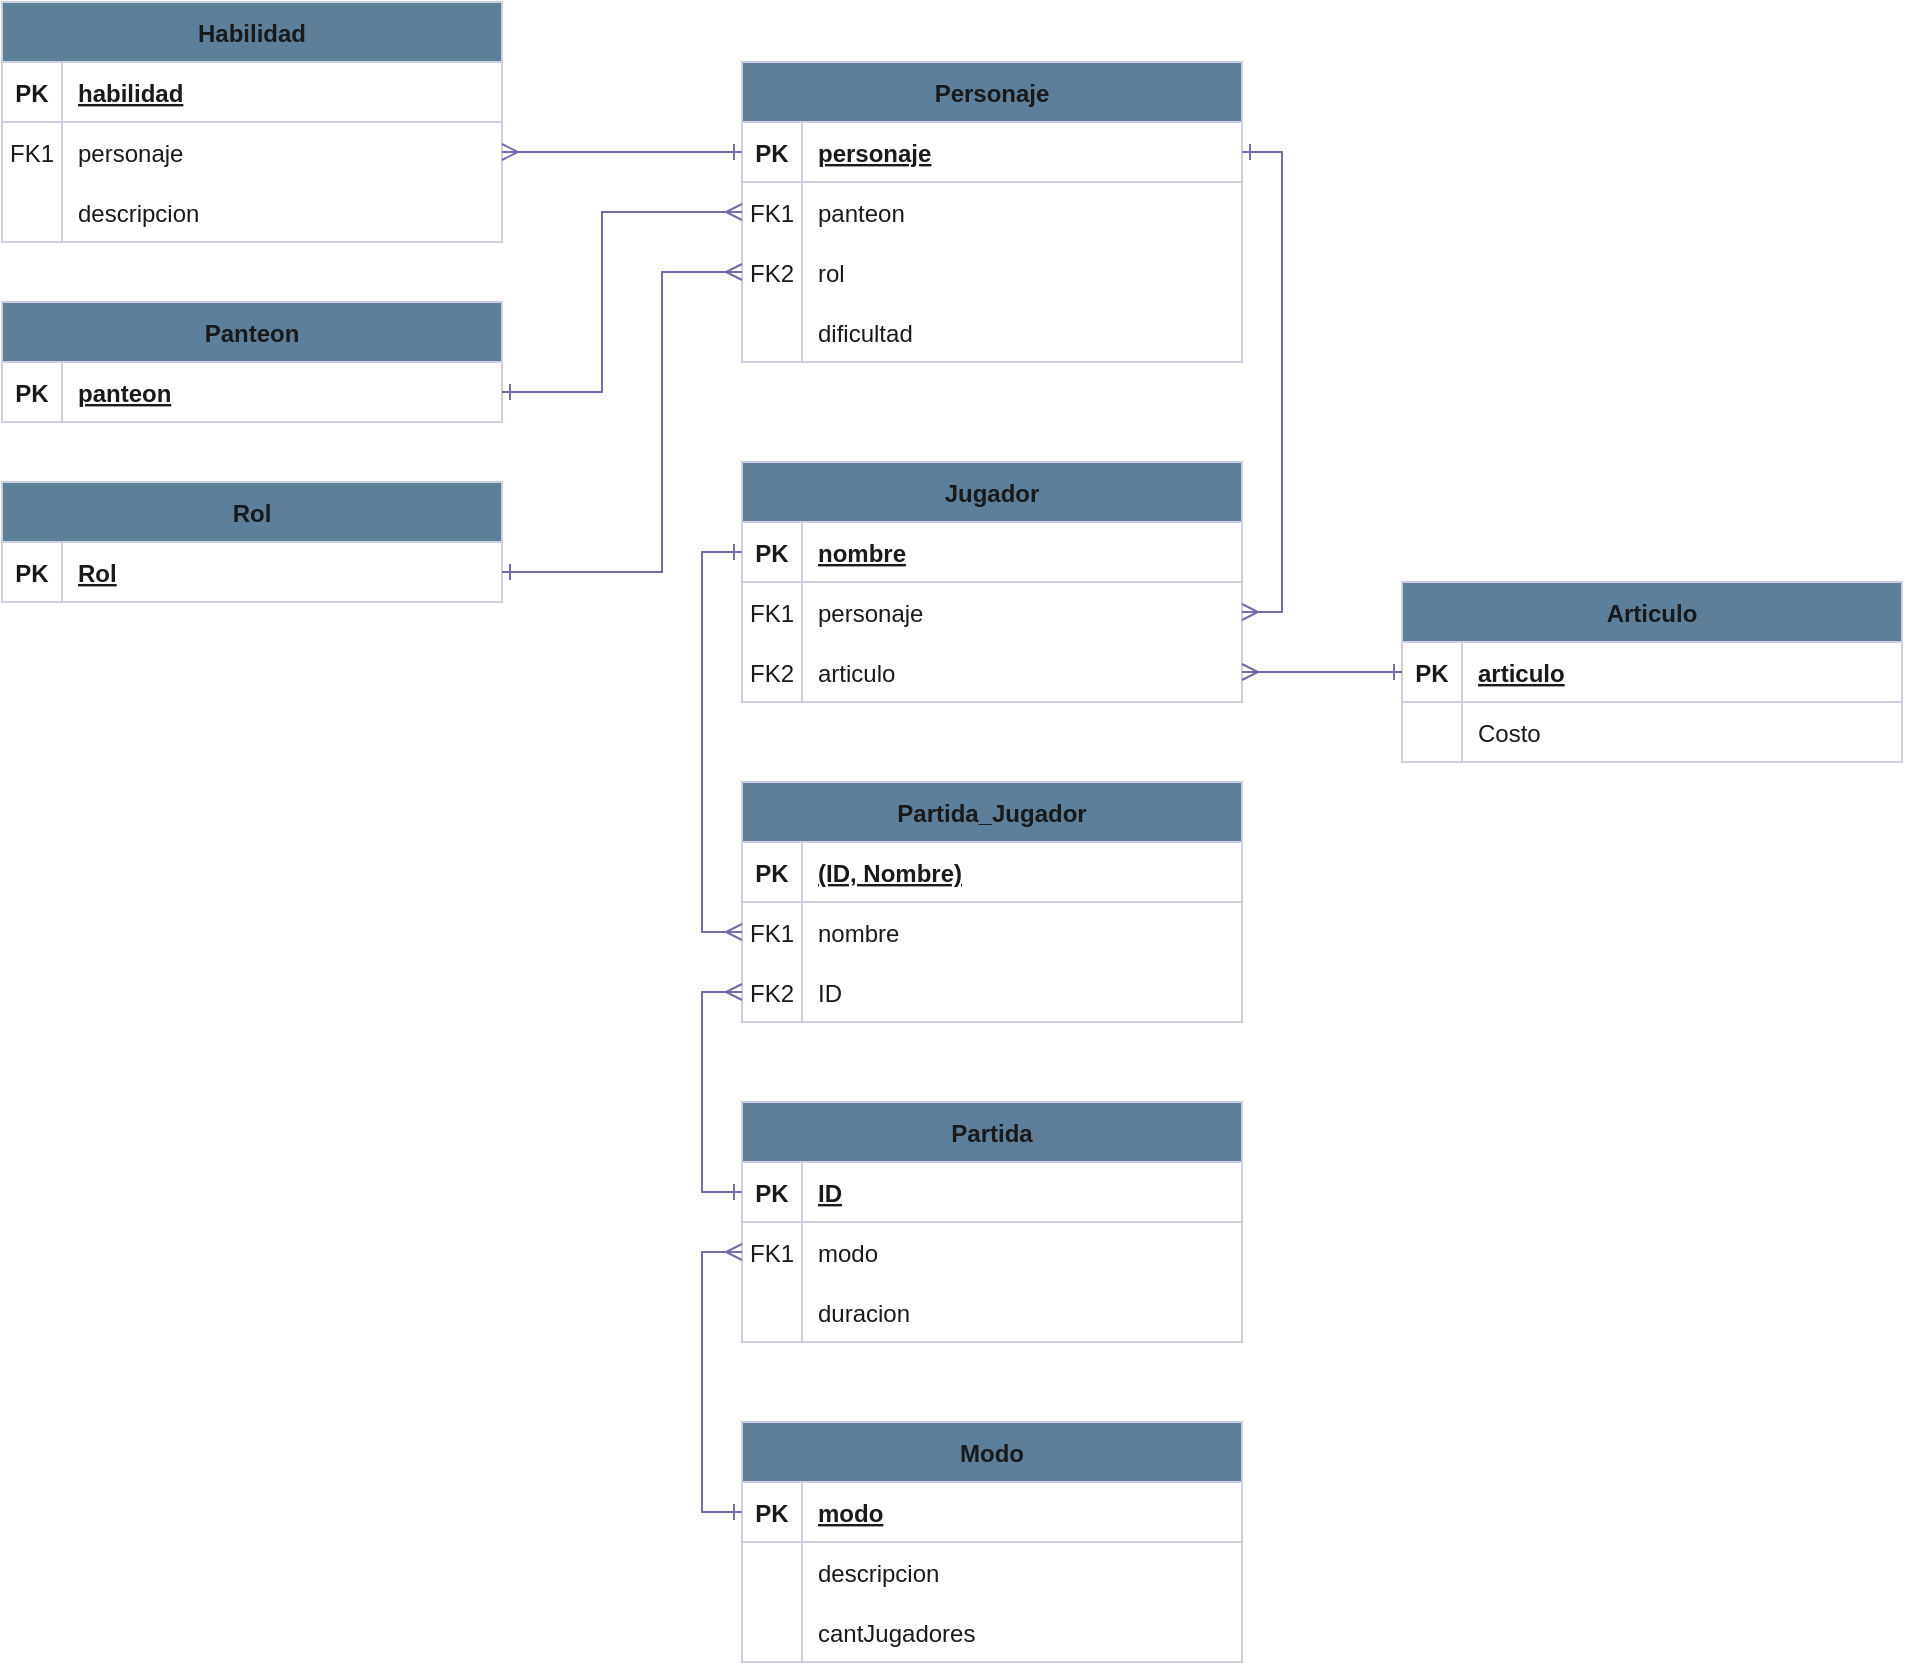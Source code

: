 <mxfile version="22.0.2" type="google">
  <diagram id="R2lEEEUBdFMjLlhIrx00" name="Page-1">
    <mxGraphModel grid="1" page="0" gridSize="10" guides="1" tooltips="1" connect="1" arrows="1" fold="1" pageScale="1" pageWidth="850" pageHeight="1100" math="0" shadow="0" extFonts="Permanent Marker^https://fonts.googleapis.com/css?family=Permanent+Marker">
      <root>
        <mxCell id="0" />
        <mxCell id="1" parent="0" />
        <mxCell id="nKN4ZVW61jlJvXk-M79a-65" value="Jugador" style="shape=table;startSize=30;container=1;collapsible=1;childLayout=tableLayout;fixedRows=1;rowLines=0;fontStyle=1;align=center;resizeLast=1;labelBackgroundColor=none;fillColor=#5D7F99;strokeColor=#D0CEE2;fontColor=#1A1A1A;" vertex="1" parent="1">
          <mxGeometry x="390" width="250" height="120" as="geometry" />
        </mxCell>
        <mxCell id="nKN4ZVW61jlJvXk-M79a-66" value="" style="shape=partialRectangle;collapsible=0;dropTarget=0;pointerEvents=0;fillColor=none;points=[[0,0.5],[1,0.5]];portConstraint=eastwest;top=0;left=0;right=0;bottom=1;labelBackgroundColor=none;strokeColor=#D0CEE2;fontColor=#1A1A1A;" vertex="1" parent="nKN4ZVW61jlJvXk-M79a-65">
          <mxGeometry y="30" width="250" height="30" as="geometry" />
        </mxCell>
        <mxCell id="nKN4ZVW61jlJvXk-M79a-67" value="PK" style="shape=partialRectangle;overflow=hidden;connectable=0;fillColor=none;top=0;left=0;bottom=0;right=0;fontStyle=1;labelBackgroundColor=none;strokeColor=#D0CEE2;fontColor=#1A1A1A;" vertex="1" parent="nKN4ZVW61jlJvXk-M79a-66">
          <mxGeometry width="30" height="30" as="geometry">
            <mxRectangle width="30" height="30" as="alternateBounds" />
          </mxGeometry>
        </mxCell>
        <mxCell id="nKN4ZVW61jlJvXk-M79a-68" value="nombre" style="shape=partialRectangle;overflow=hidden;connectable=0;fillColor=none;top=0;left=0;bottom=0;right=0;align=left;spacingLeft=6;fontStyle=5;labelBackgroundColor=none;strokeColor=#D0CEE2;fontColor=#1A1A1A;" vertex="1" parent="nKN4ZVW61jlJvXk-M79a-66">
          <mxGeometry x="30" width="220" height="30" as="geometry">
            <mxRectangle width="220" height="30" as="alternateBounds" />
          </mxGeometry>
        </mxCell>
        <mxCell id="nKN4ZVW61jlJvXk-M79a-69" value="" style="shape=partialRectangle;collapsible=0;dropTarget=0;pointerEvents=0;fillColor=none;points=[[0,0.5],[1,0.5]];portConstraint=eastwest;top=0;left=0;right=0;bottom=0;labelBackgroundColor=none;strokeColor=#D0CEE2;fontColor=#1A1A1A;" vertex="1" parent="nKN4ZVW61jlJvXk-M79a-65">
          <mxGeometry y="60" width="250" height="30" as="geometry" />
        </mxCell>
        <mxCell id="nKN4ZVW61jlJvXk-M79a-70" value="FK1" style="shape=partialRectangle;overflow=hidden;connectable=0;fillColor=none;top=0;left=0;bottom=0;right=0;labelBackgroundColor=none;strokeColor=#D0CEE2;fontColor=#1A1A1A;" vertex="1" parent="nKN4ZVW61jlJvXk-M79a-69">
          <mxGeometry width="30" height="30" as="geometry">
            <mxRectangle width="30" height="30" as="alternateBounds" />
          </mxGeometry>
        </mxCell>
        <mxCell id="nKN4ZVW61jlJvXk-M79a-71" value="personaje" style="shape=partialRectangle;overflow=hidden;connectable=0;fillColor=none;top=0;left=0;bottom=0;right=0;align=left;spacingLeft=6;labelBackgroundColor=none;strokeColor=#D0CEE2;fontColor=#1A1A1A;" vertex="1" parent="nKN4ZVW61jlJvXk-M79a-69">
          <mxGeometry x="30" width="220" height="30" as="geometry">
            <mxRectangle width="220" height="30" as="alternateBounds" />
          </mxGeometry>
        </mxCell>
        <mxCell id="nKN4ZVW61jlJvXk-M79a-72" value="" style="shape=partialRectangle;collapsible=0;dropTarget=0;pointerEvents=0;fillColor=none;points=[[0,0.5],[1,0.5]];portConstraint=eastwest;top=0;left=0;right=0;bottom=0;labelBackgroundColor=none;strokeColor=#D0CEE2;fontColor=#1A1A1A;" vertex="1" parent="nKN4ZVW61jlJvXk-M79a-65">
          <mxGeometry y="90" width="250" height="30" as="geometry" />
        </mxCell>
        <mxCell id="nKN4ZVW61jlJvXk-M79a-73" value="FK2" style="shape=partialRectangle;overflow=hidden;connectable=0;fillColor=none;top=0;left=0;bottom=0;right=0;labelBackgroundColor=none;strokeColor=#D0CEE2;fontColor=#1A1A1A;" vertex="1" parent="nKN4ZVW61jlJvXk-M79a-72">
          <mxGeometry width="30" height="30" as="geometry">
            <mxRectangle width="30" height="30" as="alternateBounds" />
          </mxGeometry>
        </mxCell>
        <mxCell id="nKN4ZVW61jlJvXk-M79a-74" value="articulo" style="shape=partialRectangle;overflow=hidden;connectable=0;fillColor=none;top=0;left=0;bottom=0;right=0;align=left;spacingLeft=6;labelBackgroundColor=none;strokeColor=#D0CEE2;fontColor=#1A1A1A;" vertex="1" parent="nKN4ZVW61jlJvXk-M79a-72">
          <mxGeometry x="30" width="220" height="30" as="geometry">
            <mxRectangle width="220" height="30" as="alternateBounds" />
          </mxGeometry>
        </mxCell>
        <mxCell id="nKN4ZVW61jlJvXk-M79a-75" value="Modo" style="shape=table;startSize=30;container=1;collapsible=1;childLayout=tableLayout;fixedRows=1;rowLines=0;fontStyle=1;align=center;resizeLast=1;labelBackgroundColor=none;fillColor=#5D7F99;strokeColor=#D0CEE2;fontColor=#1A1A1A;" vertex="1" parent="1">
          <mxGeometry x="390" y="480" width="250" height="120" as="geometry" />
        </mxCell>
        <mxCell id="nKN4ZVW61jlJvXk-M79a-76" value="" style="shape=partialRectangle;collapsible=0;dropTarget=0;pointerEvents=0;fillColor=none;points=[[0,0.5],[1,0.5]];portConstraint=eastwest;top=0;left=0;right=0;bottom=1;labelBackgroundColor=none;strokeColor=#D0CEE2;fontColor=#1A1A1A;" vertex="1" parent="nKN4ZVW61jlJvXk-M79a-75">
          <mxGeometry y="30" width="250" height="30" as="geometry" />
        </mxCell>
        <mxCell id="nKN4ZVW61jlJvXk-M79a-77" value="PK" style="shape=partialRectangle;overflow=hidden;connectable=0;fillColor=none;top=0;left=0;bottom=0;right=0;fontStyle=1;labelBackgroundColor=none;strokeColor=#D0CEE2;fontColor=#1A1A1A;" vertex="1" parent="nKN4ZVW61jlJvXk-M79a-76">
          <mxGeometry width="30" height="30" as="geometry">
            <mxRectangle width="30" height="30" as="alternateBounds" />
          </mxGeometry>
        </mxCell>
        <mxCell id="nKN4ZVW61jlJvXk-M79a-78" value="modo" style="shape=partialRectangle;overflow=hidden;connectable=0;fillColor=none;top=0;left=0;bottom=0;right=0;align=left;spacingLeft=6;fontStyle=5;labelBackgroundColor=none;strokeColor=#D0CEE2;fontColor=#1A1A1A;" vertex="1" parent="nKN4ZVW61jlJvXk-M79a-76">
          <mxGeometry x="30" width="220" height="30" as="geometry">
            <mxRectangle width="220" height="30" as="alternateBounds" />
          </mxGeometry>
        </mxCell>
        <mxCell id="nKN4ZVW61jlJvXk-M79a-79" value="" style="shape=partialRectangle;collapsible=0;dropTarget=0;pointerEvents=0;fillColor=none;points=[[0,0.5],[1,0.5]];portConstraint=eastwest;top=0;left=0;right=0;bottom=0;labelBackgroundColor=none;strokeColor=#D0CEE2;fontColor=#1A1A1A;" vertex="1" parent="nKN4ZVW61jlJvXk-M79a-75">
          <mxGeometry y="60" width="250" height="30" as="geometry" />
        </mxCell>
        <mxCell id="nKN4ZVW61jlJvXk-M79a-80" value="" style="shape=partialRectangle;overflow=hidden;connectable=0;fillColor=none;top=0;left=0;bottom=0;right=0;labelBackgroundColor=none;strokeColor=#D0CEE2;fontColor=#1A1A1A;" vertex="1" parent="nKN4ZVW61jlJvXk-M79a-79">
          <mxGeometry width="30" height="30" as="geometry">
            <mxRectangle width="30" height="30" as="alternateBounds" />
          </mxGeometry>
        </mxCell>
        <mxCell id="nKN4ZVW61jlJvXk-M79a-81" value="descripcion" style="shape=partialRectangle;overflow=hidden;connectable=0;fillColor=none;top=0;left=0;bottom=0;right=0;align=left;spacingLeft=6;labelBackgroundColor=none;strokeColor=#D0CEE2;fontColor=#1A1A1A;" vertex="1" parent="nKN4ZVW61jlJvXk-M79a-79">
          <mxGeometry x="30" width="220" height="30" as="geometry">
            <mxRectangle width="220" height="30" as="alternateBounds" />
          </mxGeometry>
        </mxCell>
        <mxCell id="nKN4ZVW61jlJvXk-M79a-82" value="" style="shape=partialRectangle;collapsible=0;dropTarget=0;pointerEvents=0;fillColor=none;points=[[0,0.5],[1,0.5]];portConstraint=eastwest;top=0;left=0;right=0;bottom=0;labelBackgroundColor=none;strokeColor=#D0CEE2;fontColor=#1A1A1A;" vertex="1" parent="nKN4ZVW61jlJvXk-M79a-75">
          <mxGeometry y="90" width="250" height="30" as="geometry" />
        </mxCell>
        <mxCell id="nKN4ZVW61jlJvXk-M79a-83" value="" style="shape=partialRectangle;overflow=hidden;connectable=0;fillColor=none;top=0;left=0;bottom=0;right=0;labelBackgroundColor=none;strokeColor=#D0CEE2;fontColor=#1A1A1A;" vertex="1" parent="nKN4ZVW61jlJvXk-M79a-82">
          <mxGeometry width="30" height="30" as="geometry">
            <mxRectangle width="30" height="30" as="alternateBounds" />
          </mxGeometry>
        </mxCell>
        <mxCell id="nKN4ZVW61jlJvXk-M79a-84" value="cantJugadores" style="shape=partialRectangle;overflow=hidden;connectable=0;fillColor=none;top=0;left=0;bottom=0;right=0;align=left;spacingLeft=6;labelBackgroundColor=none;strokeColor=#D0CEE2;fontColor=#1A1A1A;" vertex="1" parent="nKN4ZVW61jlJvXk-M79a-82">
          <mxGeometry x="30" width="220" height="30" as="geometry">
            <mxRectangle width="220" height="30" as="alternateBounds" />
          </mxGeometry>
        </mxCell>
        <mxCell id="nKN4ZVW61jlJvXk-M79a-85" value="Partida" style="shape=table;startSize=30;container=1;collapsible=1;childLayout=tableLayout;fixedRows=1;rowLines=0;fontStyle=1;align=center;resizeLast=1;labelBackgroundColor=none;fillColor=#5D7F99;strokeColor=#D0CEE2;fontColor=#1A1A1A;" vertex="1" parent="1">
          <mxGeometry x="390" y="320" width="250" height="120" as="geometry" />
        </mxCell>
        <mxCell id="nKN4ZVW61jlJvXk-M79a-86" value="" style="shape=partialRectangle;collapsible=0;dropTarget=0;pointerEvents=0;fillColor=none;points=[[0,0.5],[1,0.5]];portConstraint=eastwest;top=0;left=0;right=0;bottom=1;labelBackgroundColor=none;strokeColor=#D0CEE2;fontColor=#1A1A1A;" vertex="1" parent="nKN4ZVW61jlJvXk-M79a-85">
          <mxGeometry y="30" width="250" height="30" as="geometry" />
        </mxCell>
        <mxCell id="nKN4ZVW61jlJvXk-M79a-87" value="PK" style="shape=partialRectangle;overflow=hidden;connectable=0;fillColor=none;top=0;left=0;bottom=0;right=0;fontStyle=1;labelBackgroundColor=none;strokeColor=#D0CEE2;fontColor=#1A1A1A;" vertex="1" parent="nKN4ZVW61jlJvXk-M79a-86">
          <mxGeometry width="30" height="30" as="geometry">
            <mxRectangle width="30" height="30" as="alternateBounds" />
          </mxGeometry>
        </mxCell>
        <mxCell id="nKN4ZVW61jlJvXk-M79a-88" value="ID" style="shape=partialRectangle;overflow=hidden;connectable=0;fillColor=none;top=0;left=0;bottom=0;right=0;align=left;spacingLeft=6;fontStyle=5;labelBackgroundColor=none;strokeColor=#D0CEE2;fontColor=#1A1A1A;" vertex="1" parent="nKN4ZVW61jlJvXk-M79a-86">
          <mxGeometry x="30" width="220" height="30" as="geometry">
            <mxRectangle width="220" height="30" as="alternateBounds" />
          </mxGeometry>
        </mxCell>
        <mxCell id="nKN4ZVW61jlJvXk-M79a-89" value="" style="shape=partialRectangle;collapsible=0;dropTarget=0;pointerEvents=0;fillColor=none;points=[[0,0.5],[1,0.5]];portConstraint=eastwest;top=0;left=0;right=0;bottom=0;labelBackgroundColor=none;strokeColor=#D0CEE2;fontColor=#1A1A1A;" vertex="1" parent="nKN4ZVW61jlJvXk-M79a-85">
          <mxGeometry y="60" width="250" height="30" as="geometry" />
        </mxCell>
        <mxCell id="nKN4ZVW61jlJvXk-M79a-90" value="FK1" style="shape=partialRectangle;overflow=hidden;connectable=0;fillColor=none;top=0;left=0;bottom=0;right=0;labelBackgroundColor=none;strokeColor=#D0CEE2;fontColor=#1A1A1A;" vertex="1" parent="nKN4ZVW61jlJvXk-M79a-89">
          <mxGeometry width="30" height="30" as="geometry">
            <mxRectangle width="30" height="30" as="alternateBounds" />
          </mxGeometry>
        </mxCell>
        <mxCell id="nKN4ZVW61jlJvXk-M79a-91" value="modo" style="shape=partialRectangle;overflow=hidden;connectable=0;fillColor=none;top=0;left=0;bottom=0;right=0;align=left;spacingLeft=6;labelBackgroundColor=none;strokeColor=#D0CEE2;fontColor=#1A1A1A;" vertex="1" parent="nKN4ZVW61jlJvXk-M79a-89">
          <mxGeometry x="30" width="220" height="30" as="geometry">
            <mxRectangle width="220" height="30" as="alternateBounds" />
          </mxGeometry>
        </mxCell>
        <mxCell id="nKN4ZVW61jlJvXk-M79a-92" value="" style="shape=partialRectangle;collapsible=0;dropTarget=0;pointerEvents=0;fillColor=none;points=[[0,0.5],[1,0.5]];portConstraint=eastwest;top=0;left=0;right=0;bottom=0;labelBackgroundColor=none;strokeColor=#D0CEE2;fontColor=#1A1A1A;" vertex="1" parent="nKN4ZVW61jlJvXk-M79a-85">
          <mxGeometry y="90" width="250" height="30" as="geometry" />
        </mxCell>
        <mxCell id="nKN4ZVW61jlJvXk-M79a-93" value="" style="shape=partialRectangle;overflow=hidden;connectable=0;fillColor=none;top=0;left=0;bottom=0;right=0;labelBackgroundColor=none;strokeColor=#D0CEE2;fontColor=#1A1A1A;" vertex="1" parent="nKN4ZVW61jlJvXk-M79a-92">
          <mxGeometry width="30" height="30" as="geometry">
            <mxRectangle width="30" height="30" as="alternateBounds" />
          </mxGeometry>
        </mxCell>
        <mxCell id="nKN4ZVW61jlJvXk-M79a-94" value="duracion" style="shape=partialRectangle;overflow=hidden;connectable=0;fillColor=none;top=0;left=0;bottom=0;right=0;align=left;spacingLeft=6;labelBackgroundColor=none;strokeColor=#D0CEE2;fontColor=#1A1A1A;" vertex="1" parent="nKN4ZVW61jlJvXk-M79a-92">
          <mxGeometry x="30" width="220" height="30" as="geometry">
            <mxRectangle width="220" height="30" as="alternateBounds" />
          </mxGeometry>
        </mxCell>
        <mxCell id="KKrCqWCOpTI7izdTJBtK-11" value="Habilidad" style="shape=table;startSize=30;container=1;collapsible=1;childLayout=tableLayout;fixedRows=1;rowLines=0;fontStyle=1;align=center;resizeLast=1;labelBackgroundColor=none;fillColor=#5D7F99;strokeColor=#D0CEE2;fontColor=#1A1A1A;" vertex="1" parent="1">
          <mxGeometry x="20" y="-230" width="250" height="120" as="geometry" />
        </mxCell>
        <mxCell id="KKrCqWCOpTI7izdTJBtK-12" value="" style="shape=partialRectangle;collapsible=0;dropTarget=0;pointerEvents=0;fillColor=none;points=[[0,0.5],[1,0.5]];portConstraint=eastwest;top=0;left=0;right=0;bottom=1;labelBackgroundColor=none;strokeColor=#D0CEE2;fontColor=#1A1A1A;" vertex="1" parent="KKrCqWCOpTI7izdTJBtK-11">
          <mxGeometry y="30" width="250" height="30" as="geometry" />
        </mxCell>
        <mxCell id="KKrCqWCOpTI7izdTJBtK-13" value="PK" style="shape=partialRectangle;overflow=hidden;connectable=0;fillColor=none;top=0;left=0;bottom=0;right=0;fontStyle=1;labelBackgroundColor=none;strokeColor=#D0CEE2;fontColor=#1A1A1A;" vertex="1" parent="KKrCqWCOpTI7izdTJBtK-12">
          <mxGeometry width="30" height="30" as="geometry">
            <mxRectangle width="30" height="30" as="alternateBounds" />
          </mxGeometry>
        </mxCell>
        <mxCell id="KKrCqWCOpTI7izdTJBtK-14" value="habilidad" style="shape=partialRectangle;overflow=hidden;connectable=0;fillColor=none;top=0;left=0;bottom=0;right=0;align=left;spacingLeft=6;fontStyle=5;labelBackgroundColor=none;strokeColor=#D0CEE2;fontColor=#1A1A1A;" vertex="1" parent="KKrCqWCOpTI7izdTJBtK-12">
          <mxGeometry x="30" width="220" height="30" as="geometry">
            <mxRectangle width="220" height="30" as="alternateBounds" />
          </mxGeometry>
        </mxCell>
        <mxCell id="KKrCqWCOpTI7izdTJBtK-15" value="" style="shape=partialRectangle;collapsible=0;dropTarget=0;pointerEvents=0;fillColor=none;points=[[0,0.5],[1,0.5]];portConstraint=eastwest;top=0;left=0;right=0;bottom=0;labelBackgroundColor=none;strokeColor=#D0CEE2;fontColor=#1A1A1A;" vertex="1" parent="KKrCqWCOpTI7izdTJBtK-11">
          <mxGeometry y="60" width="250" height="30" as="geometry" />
        </mxCell>
        <mxCell id="KKrCqWCOpTI7izdTJBtK-16" value="FK1" style="shape=partialRectangle;overflow=hidden;connectable=0;fillColor=none;top=0;left=0;bottom=0;right=0;labelBackgroundColor=none;strokeColor=#D0CEE2;fontColor=#1A1A1A;" vertex="1" parent="KKrCqWCOpTI7izdTJBtK-15">
          <mxGeometry width="30" height="30" as="geometry">
            <mxRectangle width="30" height="30" as="alternateBounds" />
          </mxGeometry>
        </mxCell>
        <mxCell id="KKrCqWCOpTI7izdTJBtK-17" value="personaje" style="shape=partialRectangle;overflow=hidden;connectable=0;fillColor=none;top=0;left=0;bottom=0;right=0;align=left;spacingLeft=6;labelBackgroundColor=none;strokeColor=#D0CEE2;fontColor=#1A1A1A;" vertex="1" parent="KKrCqWCOpTI7izdTJBtK-15">
          <mxGeometry x="30" width="220" height="30" as="geometry">
            <mxRectangle width="220" height="30" as="alternateBounds" />
          </mxGeometry>
        </mxCell>
        <mxCell id="KKrCqWCOpTI7izdTJBtK-18" value="" style="shape=partialRectangle;collapsible=0;dropTarget=0;pointerEvents=0;fillColor=none;points=[[0,0.5],[1,0.5]];portConstraint=eastwest;top=0;left=0;right=0;bottom=0;labelBackgroundColor=none;strokeColor=#D0CEE2;fontColor=#1A1A1A;" vertex="1" parent="KKrCqWCOpTI7izdTJBtK-11">
          <mxGeometry y="90" width="250" height="30" as="geometry" />
        </mxCell>
        <mxCell id="KKrCqWCOpTI7izdTJBtK-19" value="" style="shape=partialRectangle;overflow=hidden;connectable=0;fillColor=none;top=0;left=0;bottom=0;right=0;labelBackgroundColor=none;strokeColor=#D0CEE2;fontColor=#1A1A1A;" vertex="1" parent="KKrCqWCOpTI7izdTJBtK-18">
          <mxGeometry width="30" height="30" as="geometry">
            <mxRectangle width="30" height="30" as="alternateBounds" />
          </mxGeometry>
        </mxCell>
        <mxCell id="KKrCqWCOpTI7izdTJBtK-20" value="descripcion" style="shape=partialRectangle;overflow=hidden;connectable=0;fillColor=none;top=0;left=0;bottom=0;right=0;align=left;spacingLeft=6;labelBackgroundColor=none;strokeColor=#D0CEE2;fontColor=#1A1A1A;" vertex="1" parent="KKrCqWCOpTI7izdTJBtK-18">
          <mxGeometry x="30" width="220" height="30" as="geometry">
            <mxRectangle width="220" height="30" as="alternateBounds" />
          </mxGeometry>
        </mxCell>
        <mxCell id="KKrCqWCOpTI7izdTJBtK-21" value="Rol" style="shape=table;startSize=30;container=1;collapsible=1;childLayout=tableLayout;fixedRows=1;rowLines=0;fontStyle=1;align=center;resizeLast=1;labelBackgroundColor=none;fillColor=#5D7F99;strokeColor=#D0CEE2;fontColor=#1A1A1A;" vertex="1" parent="1">
          <mxGeometry x="20" y="10" width="250" height="60" as="geometry" />
        </mxCell>
        <mxCell id="KKrCqWCOpTI7izdTJBtK-22" value="" style="shape=partialRectangle;collapsible=0;dropTarget=0;pointerEvents=0;fillColor=none;points=[[0,0.5],[1,0.5]];portConstraint=eastwest;top=0;left=0;right=0;bottom=1;labelBackgroundColor=none;strokeColor=#D0CEE2;fontColor=#1A1A1A;" vertex="1" parent="KKrCqWCOpTI7izdTJBtK-21">
          <mxGeometry y="30" width="250" height="30" as="geometry" />
        </mxCell>
        <mxCell id="KKrCqWCOpTI7izdTJBtK-23" value="PK" style="shape=partialRectangle;overflow=hidden;connectable=0;fillColor=none;top=0;left=0;bottom=0;right=0;fontStyle=1;labelBackgroundColor=none;strokeColor=#D0CEE2;fontColor=#1A1A1A;" vertex="1" parent="KKrCqWCOpTI7izdTJBtK-22">
          <mxGeometry width="30" height="30" as="geometry">
            <mxRectangle width="30" height="30" as="alternateBounds" />
          </mxGeometry>
        </mxCell>
        <mxCell id="KKrCqWCOpTI7izdTJBtK-24" value="Rol" style="shape=partialRectangle;overflow=hidden;connectable=0;fillColor=none;top=0;left=0;bottom=0;right=0;align=left;spacingLeft=6;fontStyle=5;labelBackgroundColor=none;strokeColor=#D0CEE2;fontColor=#1A1A1A;" vertex="1" parent="KKrCqWCOpTI7izdTJBtK-22">
          <mxGeometry x="30" width="220" height="30" as="geometry">
            <mxRectangle width="220" height="30" as="alternateBounds" />
          </mxGeometry>
        </mxCell>
        <mxCell id="KKrCqWCOpTI7izdTJBtK-31" value="Panteon" style="shape=table;startSize=30;container=1;collapsible=1;childLayout=tableLayout;fixedRows=1;rowLines=0;fontStyle=1;align=center;resizeLast=1;labelBackgroundColor=none;fillColor=#5D7F99;strokeColor=#D0CEE2;fontColor=#1A1A1A;" vertex="1" parent="1">
          <mxGeometry x="20" y="-80" width="250" height="60" as="geometry" />
        </mxCell>
        <mxCell id="KKrCqWCOpTI7izdTJBtK-32" value="" style="shape=partialRectangle;collapsible=0;dropTarget=0;pointerEvents=0;fillColor=none;points=[[0,0.5],[1,0.5]];portConstraint=eastwest;top=0;left=0;right=0;bottom=1;labelBackgroundColor=none;strokeColor=#D0CEE2;fontColor=#1A1A1A;" vertex="1" parent="KKrCqWCOpTI7izdTJBtK-31">
          <mxGeometry y="30" width="250" height="30" as="geometry" />
        </mxCell>
        <mxCell id="KKrCqWCOpTI7izdTJBtK-33" value="PK" style="shape=partialRectangle;overflow=hidden;connectable=0;fillColor=none;top=0;left=0;bottom=0;right=0;fontStyle=1;labelBackgroundColor=none;strokeColor=#D0CEE2;fontColor=#1A1A1A;" vertex="1" parent="KKrCqWCOpTI7izdTJBtK-32">
          <mxGeometry width="30" height="30" as="geometry">
            <mxRectangle width="30" height="30" as="alternateBounds" />
          </mxGeometry>
        </mxCell>
        <mxCell id="KKrCqWCOpTI7izdTJBtK-34" value="panteon" style="shape=partialRectangle;overflow=hidden;connectable=0;fillColor=none;top=0;left=0;bottom=0;right=0;align=left;spacingLeft=6;fontStyle=5;labelBackgroundColor=none;strokeColor=#D0CEE2;fontColor=#1A1A1A;" vertex="1" parent="KKrCqWCOpTI7izdTJBtK-32">
          <mxGeometry x="30" width="220" height="30" as="geometry">
            <mxRectangle width="220" height="30" as="alternateBounds" />
          </mxGeometry>
        </mxCell>
        <mxCell id="KKrCqWCOpTI7izdTJBtK-41" value="Partida_Jugador" style="shape=table;startSize=30;container=1;collapsible=1;childLayout=tableLayout;fixedRows=1;rowLines=0;fontStyle=1;align=center;resizeLast=1;labelBackgroundColor=none;fillColor=#5D7F99;strokeColor=#D0CEE2;fontColor=#1A1A1A;" vertex="1" parent="1">
          <mxGeometry x="390" y="160" width="250" height="120" as="geometry" />
        </mxCell>
        <mxCell id="KKrCqWCOpTI7izdTJBtK-42" value="" style="shape=partialRectangle;collapsible=0;dropTarget=0;pointerEvents=0;fillColor=none;points=[[0,0.5],[1,0.5]];portConstraint=eastwest;top=0;left=0;right=0;bottom=1;labelBackgroundColor=none;strokeColor=#D0CEE2;fontColor=#1A1A1A;" vertex="1" parent="KKrCqWCOpTI7izdTJBtK-41">
          <mxGeometry y="30" width="250" height="30" as="geometry" />
        </mxCell>
        <mxCell id="KKrCqWCOpTI7izdTJBtK-43" value="PK" style="shape=partialRectangle;overflow=hidden;connectable=0;fillColor=none;top=0;left=0;bottom=0;right=0;fontStyle=1;labelBackgroundColor=none;strokeColor=#D0CEE2;fontColor=#1A1A1A;" vertex="1" parent="KKrCqWCOpTI7izdTJBtK-42">
          <mxGeometry width="30" height="30" as="geometry">
            <mxRectangle width="30" height="30" as="alternateBounds" />
          </mxGeometry>
        </mxCell>
        <mxCell id="KKrCqWCOpTI7izdTJBtK-44" value="(ID, Nombre)" style="shape=partialRectangle;overflow=hidden;connectable=0;fillColor=none;top=0;left=0;bottom=0;right=0;align=left;spacingLeft=6;fontStyle=5;labelBackgroundColor=none;strokeColor=#D0CEE2;fontColor=#1A1A1A;" vertex="1" parent="KKrCqWCOpTI7izdTJBtK-42">
          <mxGeometry x="30" width="220" height="30" as="geometry">
            <mxRectangle width="220" height="30" as="alternateBounds" />
          </mxGeometry>
        </mxCell>
        <mxCell id="KKrCqWCOpTI7izdTJBtK-45" value="" style="shape=partialRectangle;collapsible=0;dropTarget=0;pointerEvents=0;fillColor=none;points=[[0,0.5],[1,0.5]];portConstraint=eastwest;top=0;left=0;right=0;bottom=0;labelBackgroundColor=none;strokeColor=#D0CEE2;fontColor=#1A1A1A;" vertex="1" parent="KKrCqWCOpTI7izdTJBtK-41">
          <mxGeometry y="60" width="250" height="30" as="geometry" />
        </mxCell>
        <mxCell id="KKrCqWCOpTI7izdTJBtK-46" value="FK1" style="shape=partialRectangle;overflow=hidden;connectable=0;fillColor=none;top=0;left=0;bottom=0;right=0;labelBackgroundColor=none;strokeColor=#D0CEE2;fontColor=#1A1A1A;" vertex="1" parent="KKrCqWCOpTI7izdTJBtK-45">
          <mxGeometry width="30" height="30" as="geometry">
            <mxRectangle width="30" height="30" as="alternateBounds" />
          </mxGeometry>
        </mxCell>
        <mxCell id="KKrCqWCOpTI7izdTJBtK-47" value="nombre" style="shape=partialRectangle;overflow=hidden;connectable=0;fillColor=none;top=0;left=0;bottom=0;right=0;align=left;spacingLeft=6;labelBackgroundColor=none;strokeColor=#D0CEE2;fontColor=#1A1A1A;" vertex="1" parent="KKrCqWCOpTI7izdTJBtK-45">
          <mxGeometry x="30" width="220" height="30" as="geometry">
            <mxRectangle width="220" height="30" as="alternateBounds" />
          </mxGeometry>
        </mxCell>
        <mxCell id="KKrCqWCOpTI7izdTJBtK-48" value="" style="shape=partialRectangle;collapsible=0;dropTarget=0;pointerEvents=0;fillColor=none;points=[[0,0.5],[1,0.5]];portConstraint=eastwest;top=0;left=0;right=0;bottom=0;labelBackgroundColor=none;strokeColor=#D0CEE2;fontColor=#1A1A1A;" vertex="1" parent="KKrCqWCOpTI7izdTJBtK-41">
          <mxGeometry y="90" width="250" height="30" as="geometry" />
        </mxCell>
        <mxCell id="KKrCqWCOpTI7izdTJBtK-49" value="FK2" style="shape=partialRectangle;overflow=hidden;connectable=0;fillColor=none;top=0;left=0;bottom=0;right=0;labelBackgroundColor=none;strokeColor=#D0CEE2;fontColor=#1A1A1A;" vertex="1" parent="KKrCqWCOpTI7izdTJBtK-48">
          <mxGeometry width="30" height="30" as="geometry">
            <mxRectangle width="30" height="30" as="alternateBounds" />
          </mxGeometry>
        </mxCell>
        <mxCell id="KKrCqWCOpTI7izdTJBtK-50" value="ID" style="shape=partialRectangle;overflow=hidden;connectable=0;fillColor=none;top=0;left=0;bottom=0;right=0;align=left;spacingLeft=6;labelBackgroundColor=none;strokeColor=#D0CEE2;fontColor=#1A1A1A;" vertex="1" parent="KKrCqWCOpTI7izdTJBtK-48">
          <mxGeometry x="30" width="220" height="30" as="geometry">
            <mxRectangle width="220" height="30" as="alternateBounds" />
          </mxGeometry>
        </mxCell>
        <mxCell id="KKrCqWCOpTI7izdTJBtK-51" value="Personaje" style="shape=table;startSize=30;container=1;collapsible=1;childLayout=tableLayout;fixedRows=1;rowLines=0;fontStyle=1;align=center;resizeLast=1;labelBackgroundColor=none;fillColor=#5D7F99;strokeColor=#D0CEE2;fontColor=#1A1A1A;" vertex="1" parent="1">
          <mxGeometry x="390" y="-200" width="250" height="150" as="geometry" />
        </mxCell>
        <mxCell id="KKrCqWCOpTI7izdTJBtK-52" value="" style="shape=partialRectangle;collapsible=0;dropTarget=0;pointerEvents=0;fillColor=none;points=[[0,0.5],[1,0.5]];portConstraint=eastwest;top=0;left=0;right=0;bottom=1;labelBackgroundColor=none;strokeColor=#D0CEE2;fontColor=#1A1A1A;" vertex="1" parent="KKrCqWCOpTI7izdTJBtK-51">
          <mxGeometry y="30" width="250" height="30" as="geometry" />
        </mxCell>
        <mxCell id="KKrCqWCOpTI7izdTJBtK-53" value="PK" style="shape=partialRectangle;overflow=hidden;connectable=0;fillColor=none;top=0;left=0;bottom=0;right=0;fontStyle=1;labelBackgroundColor=none;strokeColor=#D0CEE2;fontColor=#1A1A1A;" vertex="1" parent="KKrCqWCOpTI7izdTJBtK-52">
          <mxGeometry width="30" height="30" as="geometry">
            <mxRectangle width="30" height="30" as="alternateBounds" />
          </mxGeometry>
        </mxCell>
        <mxCell id="KKrCqWCOpTI7izdTJBtK-54" value="personaje" style="shape=partialRectangle;overflow=hidden;connectable=0;fillColor=none;top=0;left=0;bottom=0;right=0;align=left;spacingLeft=6;fontStyle=5;labelBackgroundColor=none;strokeColor=#D0CEE2;fontColor=#1A1A1A;" vertex="1" parent="KKrCqWCOpTI7izdTJBtK-52">
          <mxGeometry x="30" width="220" height="30" as="geometry">
            <mxRectangle width="220" height="30" as="alternateBounds" />
          </mxGeometry>
        </mxCell>
        <mxCell id="KKrCqWCOpTI7izdTJBtK-55" value="" style="shape=partialRectangle;collapsible=0;dropTarget=0;pointerEvents=0;fillColor=none;points=[[0,0.5],[1,0.5]];portConstraint=eastwest;top=0;left=0;right=0;bottom=0;labelBackgroundColor=none;strokeColor=#D0CEE2;fontColor=#1A1A1A;" vertex="1" parent="KKrCqWCOpTI7izdTJBtK-51">
          <mxGeometry y="60" width="250" height="30" as="geometry" />
        </mxCell>
        <mxCell id="KKrCqWCOpTI7izdTJBtK-56" value="FK1" style="shape=partialRectangle;overflow=hidden;connectable=0;fillColor=none;top=0;left=0;bottom=0;right=0;labelBackgroundColor=none;strokeColor=#D0CEE2;fontColor=#1A1A1A;" vertex="1" parent="KKrCqWCOpTI7izdTJBtK-55">
          <mxGeometry width="30" height="30" as="geometry">
            <mxRectangle width="30" height="30" as="alternateBounds" />
          </mxGeometry>
        </mxCell>
        <mxCell id="KKrCqWCOpTI7izdTJBtK-57" value="panteon" style="shape=partialRectangle;overflow=hidden;connectable=0;fillColor=none;top=0;left=0;bottom=0;right=0;align=left;spacingLeft=6;labelBackgroundColor=none;strokeColor=#D0CEE2;fontColor=#1A1A1A;" vertex="1" parent="KKrCqWCOpTI7izdTJBtK-55">
          <mxGeometry x="30" width="220" height="30" as="geometry">
            <mxRectangle width="220" height="30" as="alternateBounds" />
          </mxGeometry>
        </mxCell>
        <mxCell id="KKrCqWCOpTI7izdTJBtK-58" value="" style="shape=partialRectangle;collapsible=0;dropTarget=0;pointerEvents=0;fillColor=none;points=[[0,0.5],[1,0.5]];portConstraint=eastwest;top=0;left=0;right=0;bottom=0;labelBackgroundColor=none;strokeColor=#D0CEE2;fontColor=#1A1A1A;" vertex="1" parent="KKrCqWCOpTI7izdTJBtK-51">
          <mxGeometry y="90" width="250" height="30" as="geometry" />
        </mxCell>
        <mxCell id="KKrCqWCOpTI7izdTJBtK-59" value="FK2" style="shape=partialRectangle;overflow=hidden;connectable=0;fillColor=none;top=0;left=0;bottom=0;right=0;labelBackgroundColor=none;strokeColor=#D0CEE2;fontColor=#1A1A1A;" vertex="1" parent="KKrCqWCOpTI7izdTJBtK-58">
          <mxGeometry width="30" height="30" as="geometry">
            <mxRectangle width="30" height="30" as="alternateBounds" />
          </mxGeometry>
        </mxCell>
        <mxCell id="KKrCqWCOpTI7izdTJBtK-60" value="rol" style="shape=partialRectangle;overflow=hidden;connectable=0;fillColor=none;top=0;left=0;bottom=0;right=0;align=left;spacingLeft=6;labelBackgroundColor=none;strokeColor=#D0CEE2;fontColor=#1A1A1A;" vertex="1" parent="KKrCqWCOpTI7izdTJBtK-58">
          <mxGeometry x="30" width="220" height="30" as="geometry">
            <mxRectangle width="220" height="30" as="alternateBounds" />
          </mxGeometry>
        </mxCell>
        <mxCell id="KKrCqWCOpTI7izdTJBtK-74" style="shape=partialRectangle;collapsible=0;dropTarget=0;pointerEvents=0;fillColor=none;points=[[0,0.5],[1,0.5]];portConstraint=eastwest;top=0;left=0;right=0;bottom=0;labelBackgroundColor=none;strokeColor=#D0CEE2;fontColor=#1A1A1A;" vertex="1" parent="KKrCqWCOpTI7izdTJBtK-51">
          <mxGeometry y="120" width="250" height="30" as="geometry" />
        </mxCell>
        <mxCell id="KKrCqWCOpTI7izdTJBtK-75" style="shape=partialRectangle;overflow=hidden;connectable=0;fillColor=none;top=0;left=0;bottom=0;right=0;labelBackgroundColor=none;strokeColor=#D0CEE2;fontColor=#1A1A1A;" vertex="1" parent="KKrCqWCOpTI7izdTJBtK-74">
          <mxGeometry width="30" height="30" as="geometry">
            <mxRectangle width="30" height="30" as="alternateBounds" />
          </mxGeometry>
        </mxCell>
        <mxCell id="KKrCqWCOpTI7izdTJBtK-76" value="dificultad" style="shape=partialRectangle;overflow=hidden;connectable=0;fillColor=none;top=0;left=0;bottom=0;right=0;align=left;spacingLeft=6;labelBackgroundColor=none;strokeColor=#D0CEE2;fontColor=#1A1A1A;" vertex="1" parent="KKrCqWCOpTI7izdTJBtK-74">
          <mxGeometry x="30" width="220" height="30" as="geometry">
            <mxRectangle width="220" height="30" as="alternateBounds" />
          </mxGeometry>
        </mxCell>
        <mxCell id="KKrCqWCOpTI7izdTJBtK-61" value="Articulo" style="shape=table;startSize=30;container=1;collapsible=1;childLayout=tableLayout;fixedRows=1;rowLines=0;fontStyle=1;align=center;resizeLast=1;labelBackgroundColor=none;fillColor=#5D7F99;strokeColor=#D0CEE2;fontColor=#1A1A1A;" vertex="1" parent="1">
          <mxGeometry x="720" y="60" width="250" height="90" as="geometry" />
        </mxCell>
        <mxCell id="KKrCqWCOpTI7izdTJBtK-62" value="" style="shape=partialRectangle;collapsible=0;dropTarget=0;pointerEvents=0;fillColor=none;points=[[0,0.5],[1,0.5]];portConstraint=eastwest;top=0;left=0;right=0;bottom=1;labelBackgroundColor=none;strokeColor=#D0CEE2;fontColor=#1A1A1A;" vertex="1" parent="KKrCqWCOpTI7izdTJBtK-61">
          <mxGeometry y="30" width="250" height="30" as="geometry" />
        </mxCell>
        <mxCell id="KKrCqWCOpTI7izdTJBtK-63" value="PK" style="shape=partialRectangle;overflow=hidden;connectable=0;fillColor=none;top=0;left=0;bottom=0;right=0;fontStyle=1;labelBackgroundColor=none;strokeColor=#D0CEE2;fontColor=#1A1A1A;" vertex="1" parent="KKrCqWCOpTI7izdTJBtK-62">
          <mxGeometry width="30" height="30" as="geometry">
            <mxRectangle width="30" height="30" as="alternateBounds" />
          </mxGeometry>
        </mxCell>
        <mxCell id="KKrCqWCOpTI7izdTJBtK-64" value="articulo" style="shape=partialRectangle;overflow=hidden;connectable=0;fillColor=none;top=0;left=0;bottom=0;right=0;align=left;spacingLeft=6;fontStyle=5;labelBackgroundColor=none;strokeColor=#D0CEE2;fontColor=#1A1A1A;" vertex="1" parent="KKrCqWCOpTI7izdTJBtK-62">
          <mxGeometry x="30" width="220" height="30" as="geometry">
            <mxRectangle width="220" height="30" as="alternateBounds" />
          </mxGeometry>
        </mxCell>
        <mxCell id="KKrCqWCOpTI7izdTJBtK-65" value="" style="shape=partialRectangle;collapsible=0;dropTarget=0;pointerEvents=0;fillColor=none;points=[[0,0.5],[1,0.5]];portConstraint=eastwest;top=0;left=0;right=0;bottom=0;labelBackgroundColor=none;strokeColor=#D0CEE2;fontColor=#1A1A1A;" vertex="1" parent="KKrCqWCOpTI7izdTJBtK-61">
          <mxGeometry y="60" width="250" height="30" as="geometry" />
        </mxCell>
        <mxCell id="KKrCqWCOpTI7izdTJBtK-66" value="" style="shape=partialRectangle;overflow=hidden;connectable=0;fillColor=none;top=0;left=0;bottom=0;right=0;labelBackgroundColor=none;strokeColor=#D0CEE2;fontColor=#1A1A1A;" vertex="1" parent="KKrCqWCOpTI7izdTJBtK-65">
          <mxGeometry width="30" height="30" as="geometry">
            <mxRectangle width="30" height="30" as="alternateBounds" />
          </mxGeometry>
        </mxCell>
        <mxCell id="KKrCqWCOpTI7izdTJBtK-67" value="Costo" style="shape=partialRectangle;overflow=hidden;connectable=0;fillColor=none;top=0;left=0;bottom=0;right=0;align=left;spacingLeft=6;labelBackgroundColor=none;strokeColor=#D0CEE2;fontColor=#1A1A1A;" vertex="1" parent="KKrCqWCOpTI7izdTJBtK-65">
          <mxGeometry x="30" width="220" height="30" as="geometry">
            <mxRectangle width="220" height="30" as="alternateBounds" />
          </mxGeometry>
        </mxCell>
        <mxCell id="KKrCqWCOpTI7izdTJBtK-77" style="edgeStyle=orthogonalEdgeStyle;rounded=0;orthogonalLoop=1;jettySize=auto;html=1;entryX=0;entryY=0.5;entryDx=0;entryDy=0;strokeColor=#736CA8;fontColor=#1A1A1A;endArrow=ERmany;endFill=0;startArrow=ERone;startFill=0;" edge="1" parent="1" source="nKN4ZVW61jlJvXk-M79a-76" target="nKN4ZVW61jlJvXk-M79a-89">
          <mxGeometry relative="1" as="geometry" />
        </mxCell>
        <mxCell id="KKrCqWCOpTI7izdTJBtK-78" style="edgeStyle=orthogonalEdgeStyle;rounded=0;orthogonalLoop=1;jettySize=auto;html=1;entryX=0;entryY=0.5;entryDx=0;entryDy=0;strokeColor=#736CA8;fontColor=#1A1A1A;startArrow=ERone;startFill=0;endArrow=ERmany;endFill=0;" edge="1" parent="1" source="nKN4ZVW61jlJvXk-M79a-86" target="KKrCqWCOpTI7izdTJBtK-48">
          <mxGeometry relative="1" as="geometry" />
        </mxCell>
        <mxCell id="KKrCqWCOpTI7izdTJBtK-79" style="edgeStyle=orthogonalEdgeStyle;rounded=0;orthogonalLoop=1;jettySize=auto;html=1;entryX=0;entryY=0.5;entryDx=0;entryDy=0;strokeColor=#736CA8;fontColor=#1A1A1A;endArrow=ERone;endFill=0;startArrow=ERmany;startFill=0;" edge="1" parent="1" source="KKrCqWCOpTI7izdTJBtK-45" target="nKN4ZVW61jlJvXk-M79a-66">
          <mxGeometry relative="1" as="geometry" />
        </mxCell>
        <mxCell id="KKrCqWCOpTI7izdTJBtK-81" style="edgeStyle=orthogonalEdgeStyle;rounded=0;orthogonalLoop=1;jettySize=auto;html=1;entryX=1;entryY=0.5;entryDx=0;entryDy=0;strokeColor=#736CA8;fontColor=#1A1A1A;endArrow=ERmany;endFill=0;startArrow=ERone;startFill=0;" edge="1" parent="1" source="KKrCqWCOpTI7izdTJBtK-62" target="nKN4ZVW61jlJvXk-M79a-72">
          <mxGeometry relative="1" as="geometry" />
        </mxCell>
        <mxCell id="KKrCqWCOpTI7izdTJBtK-82" style="edgeStyle=orthogonalEdgeStyle;rounded=0;orthogonalLoop=1;jettySize=auto;html=1;entryX=1;entryY=0.5;entryDx=0;entryDy=0;strokeColor=#736CA8;fontColor=#1A1A1A;exitX=1;exitY=0.5;exitDx=0;exitDy=0;endArrow=ERmany;endFill=0;startArrow=ERone;startFill=0;" edge="1" parent="1" source="KKrCqWCOpTI7izdTJBtK-52" target="nKN4ZVW61jlJvXk-M79a-69">
          <mxGeometry relative="1" as="geometry" />
        </mxCell>
        <mxCell id="KKrCqWCOpTI7izdTJBtK-83" style="edgeStyle=orthogonalEdgeStyle;rounded=0;orthogonalLoop=1;jettySize=auto;html=1;entryX=0;entryY=0.5;entryDx=0;entryDy=0;strokeColor=#736CA8;fontColor=#1A1A1A;exitX=1;exitY=0.5;exitDx=0;exitDy=0;endArrow=ERmany;endFill=0;startArrow=ERone;startFill=0;" edge="1" parent="1" source="KKrCqWCOpTI7izdTJBtK-22" target="KKrCqWCOpTI7izdTJBtK-58">
          <mxGeometry relative="1" as="geometry">
            <Array as="points">
              <mxPoint x="350" y="55" />
              <mxPoint x="350" y="-95" />
            </Array>
          </mxGeometry>
        </mxCell>
        <mxCell id="KKrCqWCOpTI7izdTJBtK-84" style="edgeStyle=orthogonalEdgeStyle;rounded=0;orthogonalLoop=1;jettySize=auto;html=1;entryX=0;entryY=0.5;entryDx=0;entryDy=0;strokeColor=#736CA8;fontColor=#1A1A1A;exitX=1;exitY=0.5;exitDx=0;exitDy=0;endArrow=ERmany;endFill=0;startArrow=ERone;startFill=0;" edge="1" parent="1" source="KKrCqWCOpTI7izdTJBtK-32" target="KKrCqWCOpTI7izdTJBtK-55">
          <mxGeometry relative="1" as="geometry">
            <Array as="points">
              <mxPoint x="320" y="-35" />
              <mxPoint x="320" y="-125" />
            </Array>
          </mxGeometry>
        </mxCell>
        <mxCell id="KKrCqWCOpTI7izdTJBtK-85" style="edgeStyle=orthogonalEdgeStyle;rounded=0;orthogonalLoop=1;jettySize=auto;html=1;entryX=1;entryY=0.5;entryDx=0;entryDy=0;strokeColor=#736CA8;fontColor=#1A1A1A;endArrow=ERmany;endFill=0;startArrow=ERone;startFill=0;" edge="1" parent="1" source="KKrCqWCOpTI7izdTJBtK-52" target="KKrCqWCOpTI7izdTJBtK-15">
          <mxGeometry relative="1" as="geometry">
            <Array as="points">
              <mxPoint x="270" y="-155" />
            </Array>
          </mxGeometry>
        </mxCell>
      </root>
    </mxGraphModel>
  </diagram>
</mxfile>
